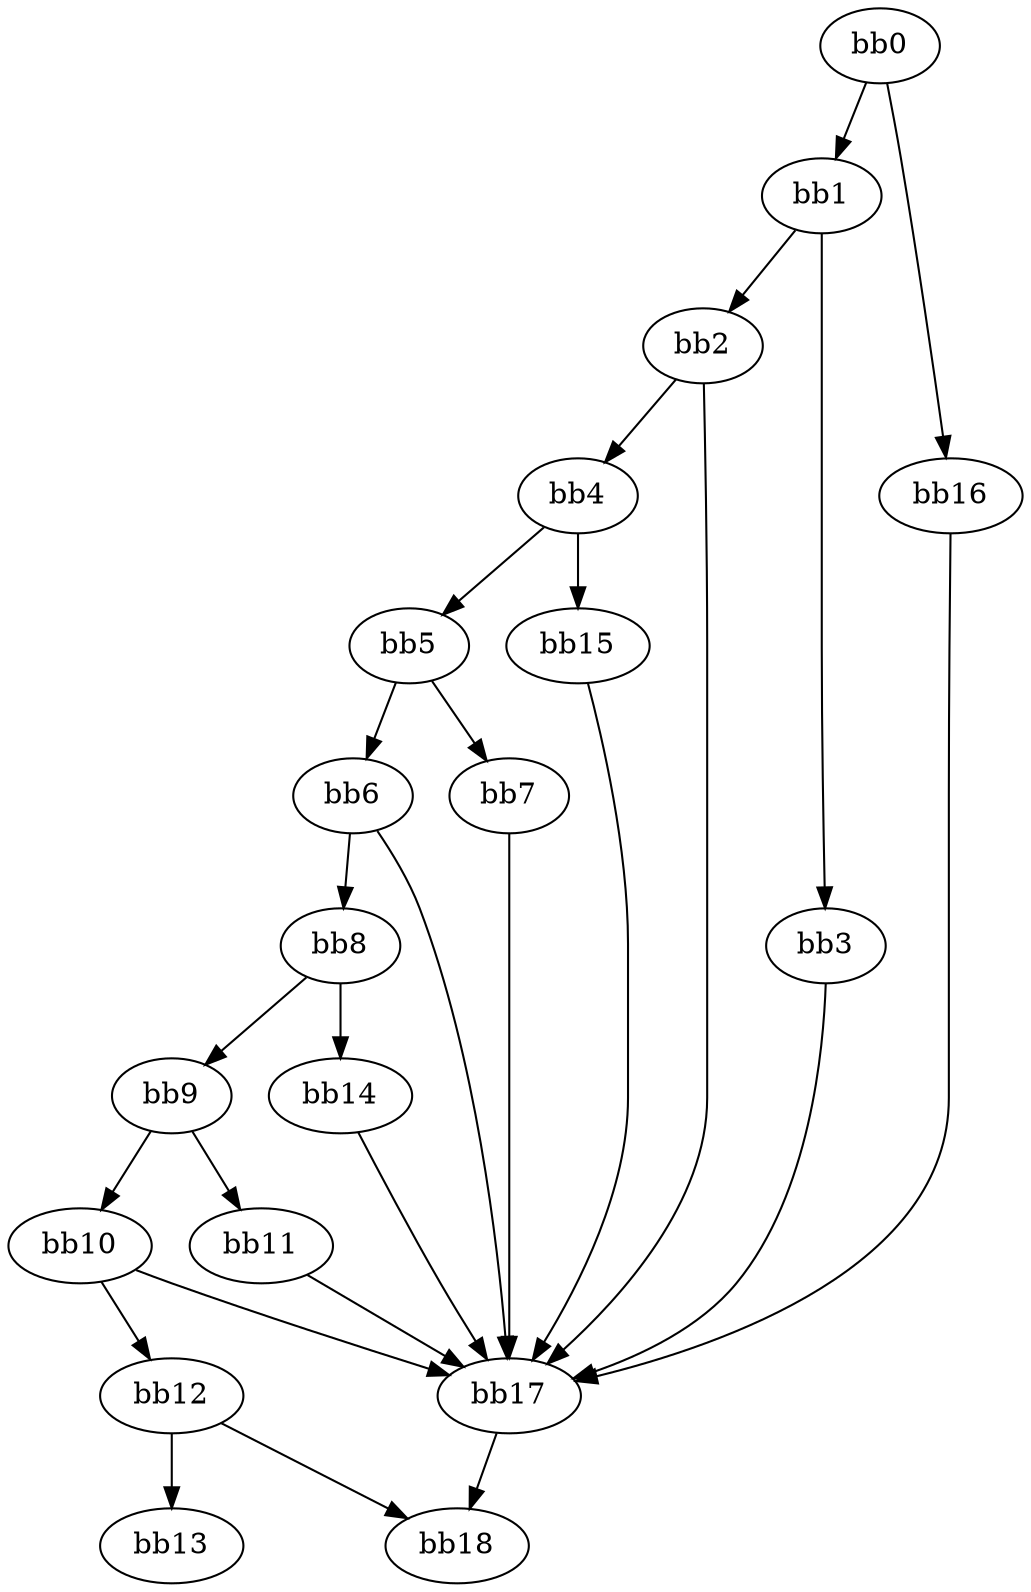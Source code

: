digraph {
    0 [ label = "bb0\l" ]
    1 [ label = "bb1\l" ]
    2 [ label = "bb2\l" ]
    3 [ label = "bb3\l" ]
    4 [ label = "bb4\l" ]
    5 [ label = "bb5\l" ]
    6 [ label = "bb6\l" ]
    7 [ label = "bb7\l" ]
    8 [ label = "bb8\l" ]
    9 [ label = "bb9\l" ]
    10 [ label = "bb10\l" ]
    11 [ label = "bb11\l" ]
    12 [ label = "bb12\l" ]
    13 [ label = "bb13\l" ]
    14 [ label = "bb14\l" ]
    15 [ label = "bb15\l" ]
    16 [ label = "bb16\l" ]
    17 [ label = "bb17\l" ]
    18 [ label = "bb18\l" ]
    0 -> 1 [ ]
    0 -> 16 [ ]
    1 -> 2 [ ]
    1 -> 3 [ ]
    2 -> 4 [ ]
    2 -> 17 [ ]
    3 -> 17 [ ]
    4 -> 5 [ ]
    4 -> 15 [ ]
    5 -> 6 [ ]
    5 -> 7 [ ]
    6 -> 8 [ ]
    6 -> 17 [ ]
    7 -> 17 [ ]
    8 -> 9 [ ]
    8 -> 14 [ ]
    9 -> 10 [ ]
    9 -> 11 [ ]
    10 -> 12 [ ]
    10 -> 17 [ ]
    11 -> 17 [ ]
    12 -> 13 [ ]
    12 -> 18 [ ]
    14 -> 17 [ ]
    15 -> 17 [ ]
    16 -> 17 [ ]
    17 -> 18 [ ]
}

